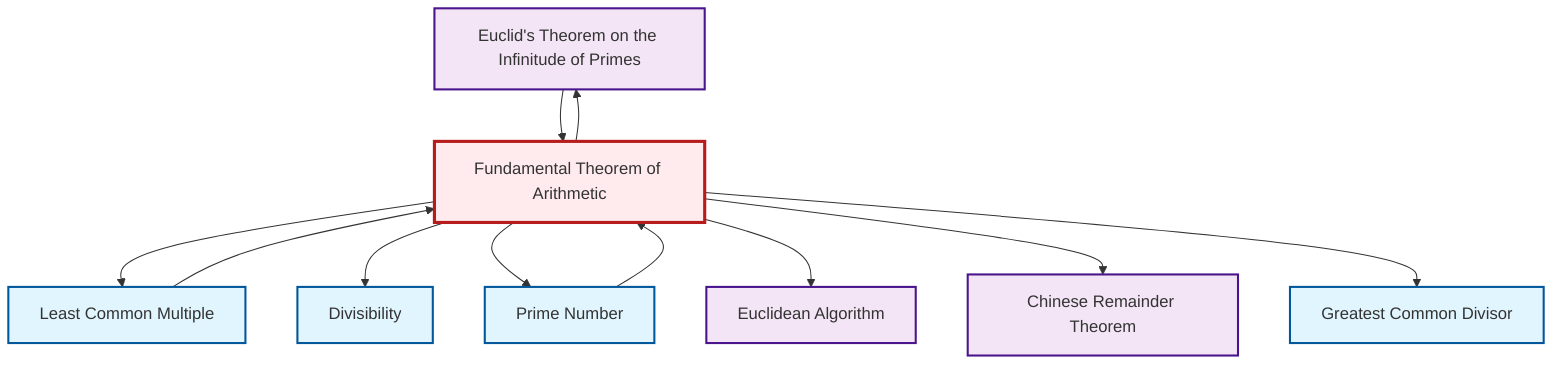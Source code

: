 graph TD
    classDef definition fill:#e1f5fe,stroke:#01579b,stroke-width:2px
    classDef theorem fill:#f3e5f5,stroke:#4a148c,stroke-width:2px
    classDef axiom fill:#fff3e0,stroke:#e65100,stroke-width:2px
    classDef example fill:#e8f5e9,stroke:#1b5e20,stroke-width:2px
    classDef current fill:#ffebee,stroke:#b71c1c,stroke-width:3px
    thm-euclid-infinitude-primes["Euclid's Theorem on the Infinitude of Primes"]:::theorem
    def-prime["Prime Number"]:::definition
    thm-euclidean-algorithm["Euclidean Algorithm"]:::theorem
    def-lcm["Least Common Multiple"]:::definition
    def-gcd["Greatest Common Divisor"]:::definition
    thm-fundamental-arithmetic["Fundamental Theorem of Arithmetic"]:::theorem
    def-divisibility["Divisibility"]:::definition
    thm-chinese-remainder["Chinese Remainder Theorem"]:::theorem
    thm-fundamental-arithmetic --> def-lcm
    thm-fundamental-arithmetic --> def-divisibility
    def-prime --> thm-fundamental-arithmetic
    thm-fundamental-arithmetic --> def-prime
    thm-fundamental-arithmetic --> thm-euclidean-algorithm
    thm-fundamental-arithmetic --> thm-chinese-remainder
    thm-euclid-infinitude-primes --> thm-fundamental-arithmetic
    thm-fundamental-arithmetic --> thm-euclid-infinitude-primes
    thm-fundamental-arithmetic --> def-gcd
    def-lcm --> thm-fundamental-arithmetic
    class thm-fundamental-arithmetic current